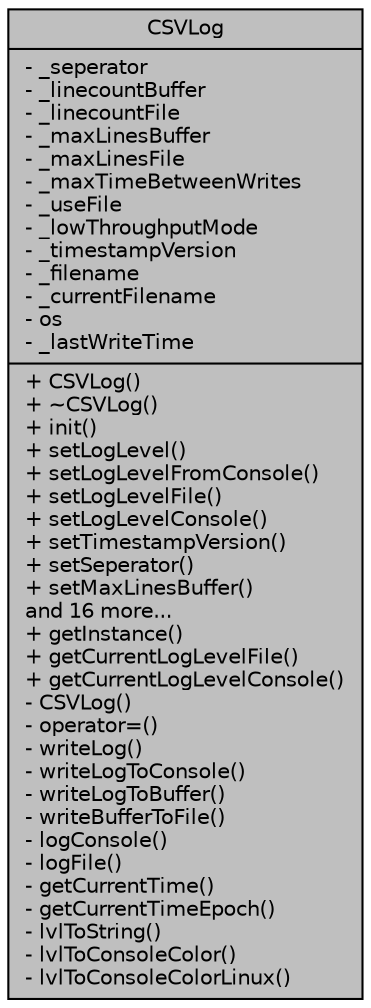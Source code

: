 digraph "CSVLog"
{
 // LATEX_PDF_SIZE
  edge [fontname="Helvetica",fontsize="10",labelfontname="Helvetica",labelfontsize="10"];
  node [fontname="Helvetica",fontsize="10",shape=record];
  Node1 [label="{CSVLog\n|- _seperator\l- _linecountBuffer\l- _linecountFile\l- _maxLinesBuffer\l- _maxLinesFile\l- _maxTimeBetweenWrites\l- _useFile\l- _lowThroughputMode\l- _timestampVersion\l- _filename\l- _currentFilename\l- os\l- _lastWriteTime\l|+ CSVLog()\l+ ~CSVLog()\l+ init()\l+ setLogLevel()\l+ setLogLevelFromConsole()\l+ setLogLevelFile()\l+ setLogLevelConsole()\l+ setTimestampVersion()\l+ setSeperator()\l+ setMaxLinesBuffer()\land 16 more...\l+ getInstance()\l+ getCurrentLogLevelFile()\l+ getCurrentLogLevelConsole()\l- CSVLog()\l- operator=()\l- writeLog()\l- writeLogToConsole()\l- writeLogToBuffer()\l- writeBufferToFile()\l- logConsole()\l- logFile()\l- getCurrentTime()\l- getCurrentTimeEpoch()\l- lvlToString()\l- lvlToConsoleColor()\l- lvlToConsoleColorLinux()\l}",height=0.2,width=0.4,color="black", fillcolor="grey75", style="filled", fontcolor="black",tooltip="singleton class for logging on the console and in a file, only interact with it via the defined macro..."];
}
